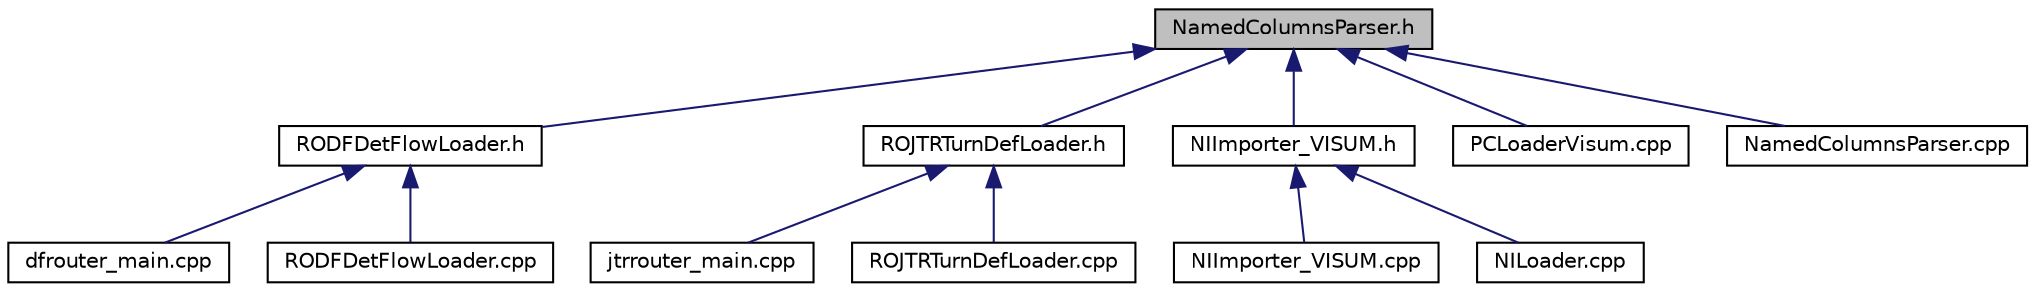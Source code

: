 digraph "NamedColumnsParser.h"
{
  edge [fontname="Helvetica",fontsize="10",labelfontname="Helvetica",labelfontsize="10"];
  node [fontname="Helvetica",fontsize="10",shape=record];
  Node6 [label="NamedColumnsParser.h",height=0.2,width=0.4,color="black", fillcolor="grey75", style="filled", fontcolor="black"];
  Node6 -> Node7 [dir="back",color="midnightblue",fontsize="10",style="solid",fontname="Helvetica"];
  Node7 [label="RODFDetFlowLoader.h",height=0.2,width=0.4,color="black", fillcolor="white", style="filled",URL="$d4/dda/_r_o_d_f_det_flow_loader_8h.html"];
  Node7 -> Node8 [dir="back",color="midnightblue",fontsize="10",style="solid",fontname="Helvetica"];
  Node8 [label="dfrouter_main.cpp",height=0.2,width=0.4,color="black", fillcolor="white", style="filled",URL="$dd/d92/dfrouter__main_8cpp.html"];
  Node7 -> Node9 [dir="back",color="midnightblue",fontsize="10",style="solid",fontname="Helvetica"];
  Node9 [label="RODFDetFlowLoader.cpp",height=0.2,width=0.4,color="black", fillcolor="white", style="filled",URL="$d3/d61/_r_o_d_f_det_flow_loader_8cpp.html"];
  Node6 -> Node10 [dir="back",color="midnightblue",fontsize="10",style="solid",fontname="Helvetica"];
  Node10 [label="ROJTRTurnDefLoader.h",height=0.2,width=0.4,color="black", fillcolor="white", style="filled",URL="$d8/da1/_r_o_j_t_r_turn_def_loader_8h.html"];
  Node10 -> Node11 [dir="back",color="midnightblue",fontsize="10",style="solid",fontname="Helvetica"];
  Node11 [label="jtrrouter_main.cpp",height=0.2,width=0.4,color="black", fillcolor="white", style="filled",URL="$d6/db8/jtrrouter__main_8cpp.html"];
  Node10 -> Node12 [dir="back",color="midnightblue",fontsize="10",style="solid",fontname="Helvetica"];
  Node12 [label="ROJTRTurnDefLoader.cpp",height=0.2,width=0.4,color="black", fillcolor="white", style="filled",URL="$da/dde/_r_o_j_t_r_turn_def_loader_8cpp.html"];
  Node6 -> Node13 [dir="back",color="midnightblue",fontsize="10",style="solid",fontname="Helvetica"];
  Node13 [label="NIImporter_VISUM.h",height=0.2,width=0.4,color="black", fillcolor="white", style="filled",URL="$d9/d6b/_n_i_importer___v_i_s_u_m_8h.html"];
  Node13 -> Node14 [dir="back",color="midnightblue",fontsize="10",style="solid",fontname="Helvetica"];
  Node14 [label="NIImporter_VISUM.cpp",height=0.2,width=0.4,color="black", fillcolor="white", style="filled",URL="$de/d0e/_n_i_importer___v_i_s_u_m_8cpp.html"];
  Node13 -> Node15 [dir="back",color="midnightblue",fontsize="10",style="solid",fontname="Helvetica"];
  Node15 [label="NILoader.cpp",height=0.2,width=0.4,color="black", fillcolor="white", style="filled",URL="$d0/d6a/_n_i_loader_8cpp.html"];
  Node6 -> Node16 [dir="back",color="midnightblue",fontsize="10",style="solid",fontname="Helvetica"];
  Node16 [label="PCLoaderVisum.cpp",height=0.2,width=0.4,color="black", fillcolor="white", style="filled",URL="$da/d6a/_p_c_loader_visum_8cpp.html"];
  Node6 -> Node17 [dir="back",color="midnightblue",fontsize="10",style="solid",fontname="Helvetica"];
  Node17 [label="NamedColumnsParser.cpp",height=0.2,width=0.4,color="black", fillcolor="white", style="filled",URL="$d5/d21/_named_columns_parser_8cpp.html"];
}
